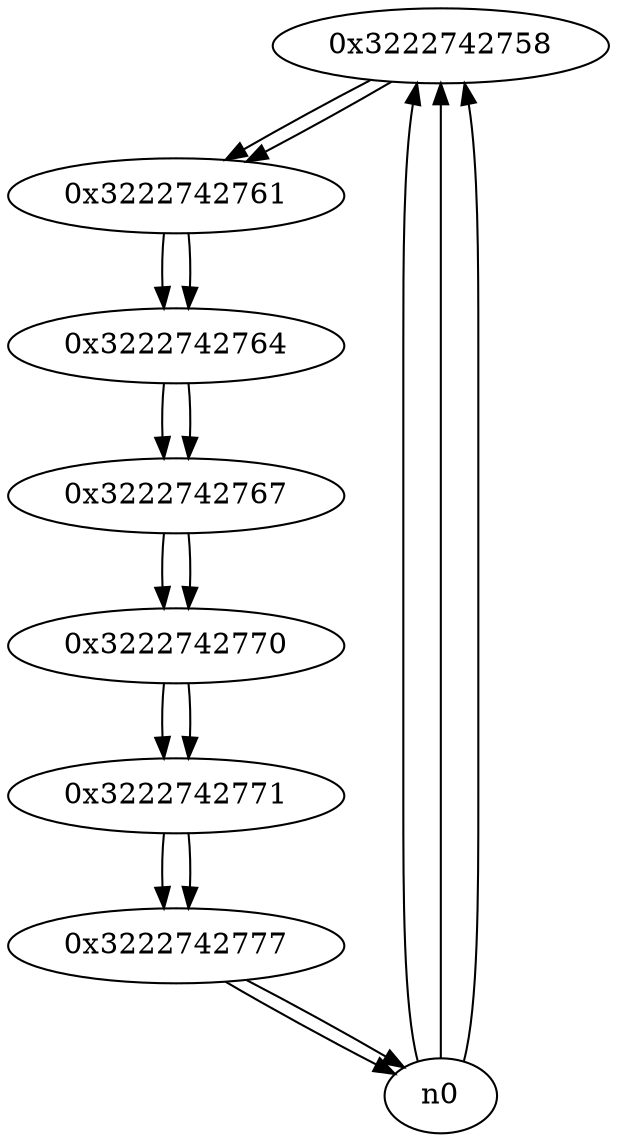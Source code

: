 digraph G{
/* nodes */
  n1 [label="0x3222742758"]
  n2 [label="0x3222742761"]
  n3 [label="0x3222742764"]
  n4 [label="0x3222742767"]
  n5 [label="0x3222742770"]
  n6 [label="0x3222742771"]
  n7 [label="0x3222742777"]
/* edges */
n1 -> n2;
n0 -> n1;
n0 -> n1;
n0 -> n1;
n2 -> n3;
n1 -> n2;
n3 -> n4;
n2 -> n3;
n4 -> n5;
n3 -> n4;
n5 -> n6;
n4 -> n5;
n6 -> n7;
n5 -> n6;
n7 -> n0;
n7 -> n0;
n6 -> n7;
}
